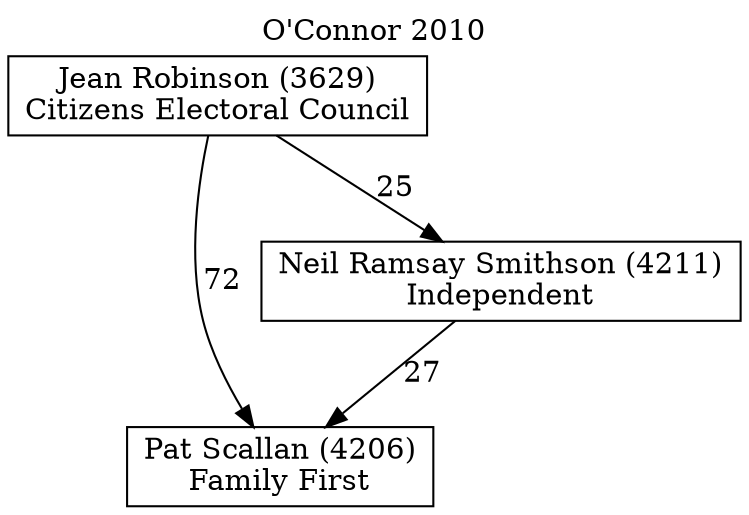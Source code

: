 // House preference flow
digraph "Pat Scallan (4206)_O'Connor_2010" {
	graph [label="O'Connor 2010" labelloc=t mclimit=10]
	node [shape=box]
	"Pat Scallan (4206)" [label="Pat Scallan (4206)
Family First"]
	"Neil Ramsay Smithson (4211)" [label="Neil Ramsay Smithson (4211)
Independent"]
	"Jean Robinson (3629)" [label="Jean Robinson (3629)
Citizens Electoral Council"]
	"Neil Ramsay Smithson (4211)" -> "Pat Scallan (4206)" [label=27]
	"Jean Robinson (3629)" -> "Neil Ramsay Smithson (4211)" [label=25]
	"Jean Robinson (3629)" -> "Pat Scallan (4206)" [label=72]
}
